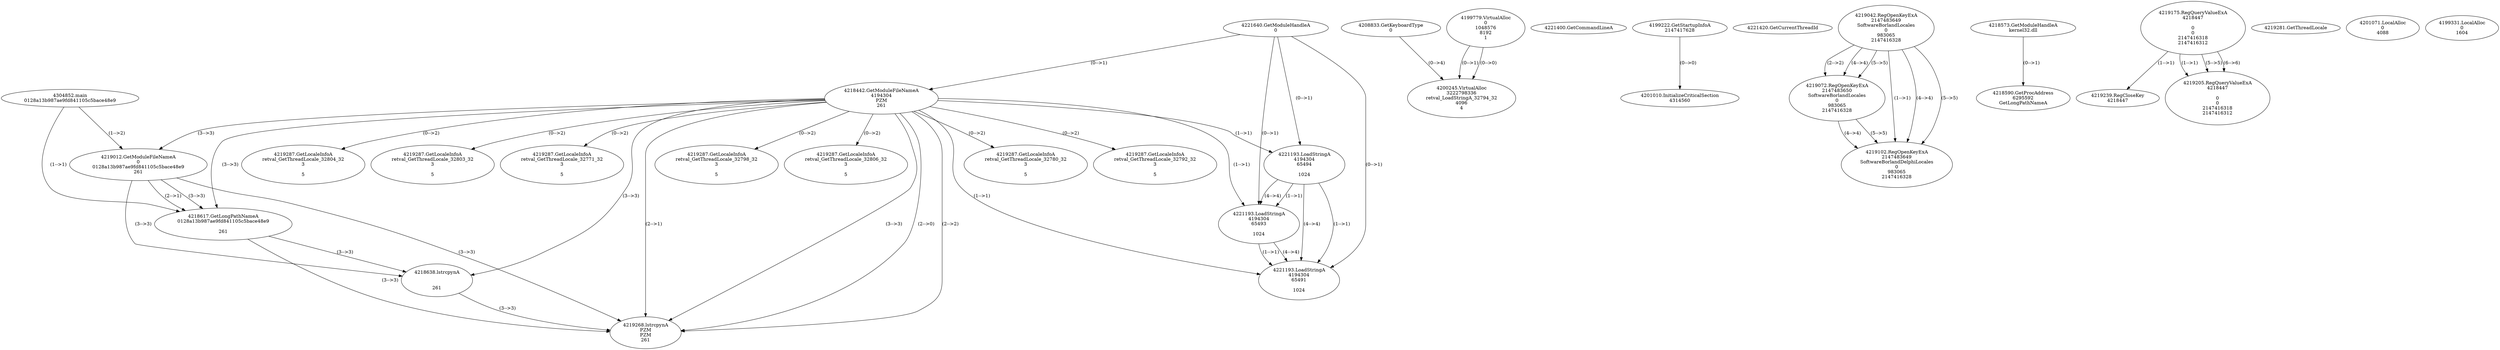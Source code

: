 // Global SCDG with merge call
digraph {
	0 [label="4304852.main
0128a13b987ae9fd841105c5bace48e9"]
	1 [label="4221640.GetModuleHandleA
0"]
	2 [label="4208833.GetKeyboardType
0"]
	3 [label="4221400.GetCommandLineA
"]
	4 [label="4199222.GetStartupInfoA
2147417628"]
	5 [label="4221420.GetCurrentThreadId
"]
	6 [label="4218442.GetModuleFileNameA
4194304
PZM
261"]
	1 -> 6 [label="(0-->1)"]
	7 [label="4219012.GetModuleFileNameA
0
0128a13b987ae9fd841105c5bace48e9
261"]
	0 -> 7 [label="(1-->2)"]
	6 -> 7 [label="(3-->3)"]
	8 [label="4219042.RegOpenKeyExA
2147483649
Software\Borland\Locales
0
983065
2147416328"]
	9 [label="4218573.GetModuleHandleA
kernel32.dll"]
	10 [label="4218590.GetProcAddress
6295592
GetLongPathNameA"]
	9 -> 10 [label="(0-->1)"]
	11 [label="4218617.GetLongPathNameA
0128a13b987ae9fd841105c5bace48e9

261"]
	0 -> 11 [label="(1-->1)"]
	7 -> 11 [label="(2-->1)"]
	6 -> 11 [label="(3-->3)"]
	7 -> 11 [label="(3-->3)"]
	12 [label="4218638.lstrcpynA


261"]
	6 -> 12 [label="(3-->3)"]
	7 -> 12 [label="(3-->3)"]
	11 -> 12 [label="(3-->3)"]
	13 [label="4219175.RegQueryValueExA
4218447

0
0
2147416318
2147416312"]
	14 [label="4219239.RegCloseKey
4218447"]
	13 -> 14 [label="(1-->1)"]
	15 [label="4219268.lstrcpynA
PZM
PZM
261"]
	6 -> 15 [label="(2-->1)"]
	6 -> 15 [label="(2-->2)"]
	6 -> 15 [label="(3-->3)"]
	7 -> 15 [label="(3-->3)"]
	11 -> 15 [label="(3-->3)"]
	12 -> 15 [label="(3-->3)"]
	6 -> 15 [label="(2-->0)"]
	16 [label="4219281.GetThreadLocale
"]
	17 [label="4219287.GetLocaleInfoA
retval_GetThreadLocale_32780_32
3

5"]
	6 -> 17 [label="(0-->2)"]
	18 [label="4221193.LoadStringA
4194304
65494

1024"]
	1 -> 18 [label="(0-->1)"]
	6 -> 18 [label="(1-->1)"]
	19 [label="4221193.LoadStringA
4194304
65493

1024"]
	1 -> 19 [label="(0-->1)"]
	6 -> 19 [label="(1-->1)"]
	18 -> 19 [label="(1-->1)"]
	18 -> 19 [label="(4-->4)"]
	20 [label="4219072.RegOpenKeyExA
2147483650
Software\Borland\Locales
0
983065
2147416328"]
	8 -> 20 [label="(2-->2)"]
	8 -> 20 [label="(4-->4)"]
	8 -> 20 [label="(5-->5)"]
	21 [label="4219102.RegOpenKeyExA
2147483649
Software\Borland\Delphi\Locales
0
983065
2147416328"]
	8 -> 21 [label="(1-->1)"]
	8 -> 21 [label="(4-->4)"]
	20 -> 21 [label="(4-->4)"]
	8 -> 21 [label="(5-->5)"]
	20 -> 21 [label="(5-->5)"]
	22 [label="4219205.RegQueryValueExA
4218447

0
0
2147416318
2147416312"]
	13 -> 22 [label="(1-->1)"]
	13 -> 22 [label="(5-->5)"]
	13 -> 22 [label="(6-->6)"]
	23 [label="4219287.GetLocaleInfoA
retval_GetThreadLocale_32792_32
3

5"]
	6 -> 23 [label="(0-->2)"]
	24 [label="4201010.InitializeCriticalSection
4314560"]
	4 -> 24 [label="(0-->0)"]
	25 [label="4201071.LocalAlloc
0
4088"]
	26 [label="4199779.VirtualAlloc
0
1048576
8192
1"]
	27 [label="4199331.LocalAlloc
0
1604"]
	28 [label="4200245.VirtualAlloc
3222798336
retval_LoadStringA_32794_32
4096
4"]
	26 -> 28 [label="(0-->1)"]
	2 -> 28 [label="(0-->4)"]
	26 -> 28 [label="(0-->0)"]
	29 [label="4219287.GetLocaleInfoA
retval_GetThreadLocale_32804_32
3

5"]
	6 -> 29 [label="(0-->2)"]
	30 [label="4219287.GetLocaleInfoA
retval_GetThreadLocale_32803_32
3

5"]
	6 -> 30 [label="(0-->2)"]
	31 [label="4221193.LoadStringA
4194304
65491

1024"]
	1 -> 31 [label="(0-->1)"]
	6 -> 31 [label="(1-->1)"]
	18 -> 31 [label="(1-->1)"]
	19 -> 31 [label="(1-->1)"]
	18 -> 31 [label="(4-->4)"]
	19 -> 31 [label="(4-->4)"]
	32 [label="4219287.GetLocaleInfoA
retval_GetThreadLocale_32771_32
3

5"]
	6 -> 32 [label="(0-->2)"]
	33 [label="4219287.GetLocaleInfoA
retval_GetThreadLocale_32798_32
3

5"]
	6 -> 33 [label="(0-->2)"]
	34 [label="4219287.GetLocaleInfoA
retval_GetThreadLocale_32806_32
3

5"]
	6 -> 34 [label="(0-->2)"]
}
